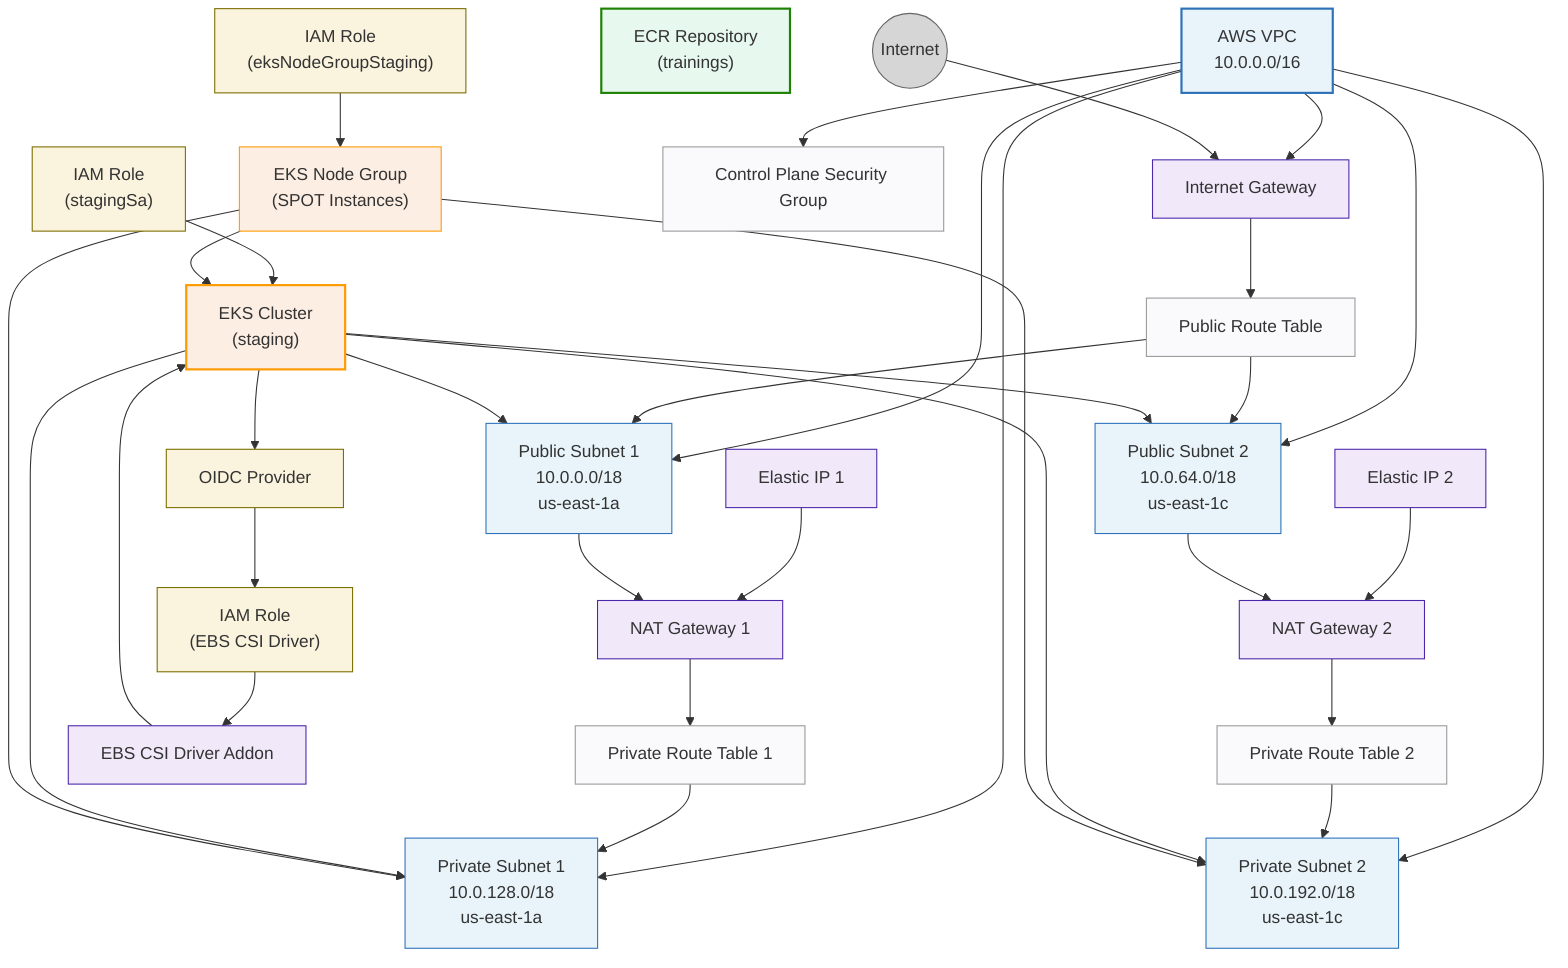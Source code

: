 graph TD
    %% Main Components
    VPC["AWS VPC\n10.0.0.0/16"]
    EKS["EKS Cluster\n(staging)"]
    NodeGroup["EKS Node Group\n(SPOT Instances)"]
    ECR["ECR Repository\n(trainings)"]
    
    %% VPC Components
    IGW["Internet Gateway"]
    NG1["NAT Gateway 1"]
    NG2["NAT Gateway 2"]
    EIP1["Elastic IP 1"]
    EIP2["Elastic IP 2"]
    
    %% Route Tables
    RTPublic["Public Route Table"]
    RTPrivate1["Private Route Table 1"]
    RTPrivate2["Private Route Table 2"]
    
    %% Security Groups
    SGCP["Control Plane Security Group"]
    
    %% Subnets
    PublicSubnet1["Public Subnet 1\n10.0.0.0/18\nus-east-1a"]
    PublicSubnet2["Public Subnet 2\n10.0.64.0/18\nus-east-1c"]
    PrivateSubnet1["Private Subnet 1\n10.0.128.0/18\nus-east-1a"]
    PrivateSubnet2["Private Subnet 2\n10.0.192.0/18\nus-east-1c"]
    
    %% IAM Roles
    ClusterRole["IAM Role\n(stagingSa)"]
    NodeRole["IAM Role\n(eksNodeGroupStaging)"]
    EBSCSIRole["IAM Role\n(EBS CSI Driver)"]
    
    %% EKS Addons
    EBSCSIDriver["EBS CSI Driver Addon"]
    OIDCProvider["OIDC Provider"]
    
    %% Connections
    VPC --> PublicSubnet1
    VPC --> PublicSubnet2
    VPC --> PrivateSubnet1
    VPC --> PrivateSubnet2
    VPC --> IGW
    VPC --> SGCP
    
    %% Internet Gateway and NAT Connections
    IGW --> RTPublic
    EIP1 --> NG1
    EIP2 --> NG2
    PublicSubnet1 --> NG1
    PublicSubnet2 --> NG2
    NG1 --> RTPrivate1
    NG2 --> RTPrivate2
    
    %% Route Table Associations
    RTPublic --> PublicSubnet1
    RTPublic --> PublicSubnet2
    RTPrivate1 --> PrivateSubnet1
    RTPrivate2 --> PrivateSubnet2
    
    %% EKS Connections
    ClusterRole --> EKS
    EKS --> PublicSubnet1
    EKS --> PublicSubnet2
    EKS --> PrivateSubnet1
    EKS --> PrivateSubnet2
    EKS --> OIDCProvider
    OIDCProvider --> EBSCSIRole
    EBSCSIRole --> EBSCSIDriver
    EBSCSIDriver --> EKS
    
    %% Node Group Connections
    NodeRole --> NodeGroup
    NodeGroup --> PrivateSubnet1
    NodeGroup --> PrivateSubnet2
    NodeGroup --> EKS
    
    %% External Connection
    Internet((Internet)) --> IGW
    
    %% Style
    classDef vpc fill:#E8F4FA,stroke:#2D72B8,stroke-width:2px
    classDef subnet fill:#E8F4FA,stroke:#2D72B8,stroke-width:1px
    classDef cluster fill:#FCEEE3,stroke:#FF9900,stroke-width:2px
    classDef nodegroup fill:#FCEEE3,stroke:#FF9900,stroke-width:1px
    classDef repo fill:#E7F9EE,stroke:#1D8102,stroke-width:2px
    classDef gateway fill:#F1E8FA,stroke:#4D27AA,stroke-width:1px
    classDef securityGroup fill:#FAFAFC,stroke:#999999,stroke-width:1px
    classDef routeTable fill:#FAFAFC,stroke:#999999,stroke-width:1px
    classDef role fill:#FAF3DD,stroke:#7C6E00,stroke-width:1px
    classDef internet fill:#D6D6D6,stroke:#666666,stroke-width:1px
    
    class VPC vpc
    class PublicSubnet1,PublicSubnet2,PrivateSubnet1,PrivateSubnet2 subnet
    class EKS cluster
    class NodeGroup nodegroup
    class ECR repo
    class IGW,NG1,NG2,EIP1,EIP2 gateway
    class SGCP securityGroup
    class RTPublic,RTPrivate1,RTPrivate2 routeTable
    class ClusterRole,NodeRole,EBSCSIRole,OIDCProvider role
    class Internet internet
    class EBSCSIDriver gateway